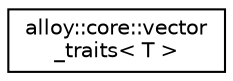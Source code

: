 digraph "Graphical Class Hierarchy"
{
  edge [fontname="Helvetica",fontsize="10",labelfontname="Helvetica",labelfontsize="10"];
  node [fontname="Helvetica",fontsize="10",shape=record];
  rankdir="LR";
  Node1 [label="alloy::core::vector\l_traits\< T \>",height=0.2,width=0.4,color="black", fillcolor="white", style="filled",URL="$d2/d0a/structalloy_1_1core_1_1vector__traits.html",tooltip="Traits for accessing vector members. "];
}
